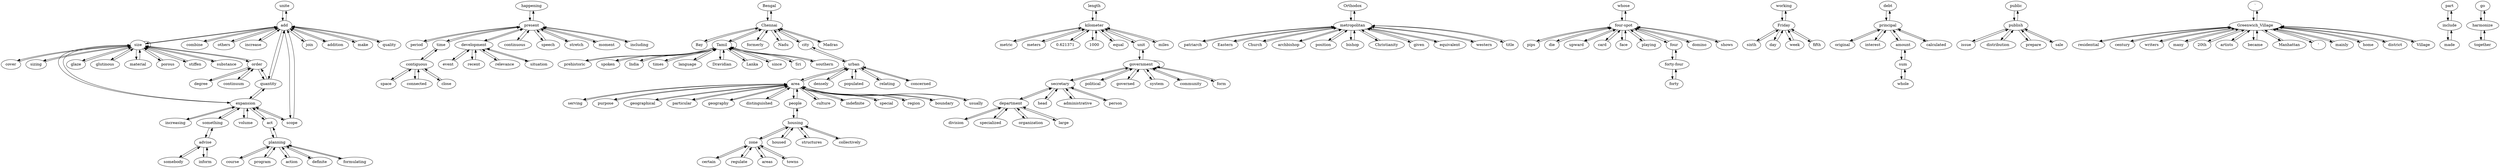 digraph  {
unite;
add;
happening;
present;
substance;
size;
Bengal;
Chennai;
serving;
area;
Bay;
period;
combine;
length;
kilometer;
Orthodox;
metropolitan;
whose;
"four-spot";
time;
contiguous;
development;
continuum;
order;
event;
definite;
planning;
patriarch;
prehistoric;
Tamil;
working;
Friday;
cover;
pips;
others;
debt;
principal;
metric;
spoken;
meters;
"0.621371";
space;
sizing;
public;
publish;
increase;
certain;
zone;
issue;
India;
"`";
Greenwich_Village;
Eastern;
original;
residential;
times;
century;
department;
secretary;
purpose;
connected;
continuous;
writers;
quantity;
expansion;
Church;
archbishop;
sixth;
geographical;
interest;
division;
die;
upward;
head;
day;
regulate;
card;
political;
government;
many;
specialized;
particular;
degree;
governed;
organization;
speech;
part;
include;
made;
areas;
week;
formerly;
1000;
administrative;
"20th";
act;
distribution;
language;
equal;
artists;
increasing;
prepare;
position;
became;
geography;
distinguished;
amount;
sum;
Dravidian;
something;
advise;
face;
people;
housing;
stretch;
glaze;
scope;
formulating;
moment;
glutinous;
system;
densely;
urban;
Nadu;
playing;
culture;
housed;
populated;
recent;
Lanka;
relating;
indefinite;
person;
go;
harmonize;
four;
"forty-four";
structures;
forty;
together;
bishop;
concerned;
sale;
volume;
since;
Christianity;
course;
join;
including;
relevance;
collectively;
Manhattan;
"'";
program;
material;
city;
given;
unit;
domino;
equivalent;
towns;
close;
western;
mainly;
Madras;
special;
region;
somebody;
porous;
home;
boundary;
stiffen;
inform;
community;
addition;
large;
situation;
shows;
miles;
Sri;
make;
district;
whole;
form;
southern;
calculated;
Village;
quality;
title;
usually;
action;
fifth;
unite -> add;
add -> unite;
add -> combine;
add -> others;
add -> increase;
add -> quantity;
add -> scope;
add -> join;
add -> addition;
add -> make;
add -> size;
add -> quality;
happening -> present;
present -> happening;
present -> period;
present -> time;
present -> development;
present -> continuous;
present -> speech;
present -> stretch;
present -> moment;
present -> including;
substance -> size;
size -> substance;
size -> cover;
size -> sizing;
size -> glaze;
size -> glutinous;
size -> material;
size -> porous;
size -> stiffen;
size -> order;
size -> expansion;
size -> size;
size -> add;
Bengal -> Chennai;
Chennai -> Bengal;
Chennai -> Bay;
Chennai -> formerly;
Chennai -> Nadu;
Chennai -> city;
Chennai -> Madras;
Chennai -> Tamil;
serving -> area;
area -> serving;
area -> purpose;
area -> geographical;
area -> particular;
area -> geography;
area -> distinguished;
area -> people;
area -> culture;
area -> indefinite;
area -> urban;
area -> special;
area -> region;
area -> boundary;
area -> usually;
Bay -> Chennai;
period -> present;
combine -> add;
length -> kilometer;
kilometer -> length;
kilometer -> metric;
kilometer -> meters;
kilometer -> "0.621371";
kilometer -> 1000;
kilometer -> equal;
kilometer -> unit;
kilometer -> miles;
Orthodox -> metropolitan;
metropolitan -> Orthodox;
metropolitan -> patriarch;
metropolitan -> Eastern;
metropolitan -> Church;
metropolitan -> archbishop;
metropolitan -> position;
metropolitan -> bishop;
metropolitan -> Christianity;
metropolitan -> given;
metropolitan -> equivalent;
metropolitan -> western;
metropolitan -> title;
whose -> "four-spot";
"four-spot" -> whose;
"four-spot" -> pips;
"four-spot" -> die;
"four-spot" -> upward;
"four-spot" -> card;
"four-spot" -> face;
"four-spot" -> playing;
"four-spot" -> four;
"four-spot" -> domino;
"four-spot" -> shows;
time -> present;
time -> contiguous;
contiguous -> time;
contiguous -> space;
contiguous -> connected;
contiguous -> close;
development -> present;
development -> event;
development -> recent;
development -> relevance;
development -> situation;
continuum -> order;
order -> continuum;
order -> quantity;
order -> degree;
order -> size;
event -> development;
definite -> planning;
planning -> definite;
planning -> act;
planning -> formulating;
planning -> course;
planning -> program;
planning -> action;
patriarch -> metropolitan;
prehistoric -> Tamil;
Tamil -> prehistoric;
Tamil -> spoken;
Tamil -> India;
Tamil -> times;
Tamil -> language;
Tamil -> Dravidian;
Tamil -> Lanka;
Tamil -> since;
Tamil -> Sri;
Tamil -> southern;
Tamil -> Tamil;
Tamil -> Chennai;
working -> Friday;
Friday -> working;
Friday -> sixth;
Friday -> day;
Friday -> week;
Friday -> fifth;
cover -> size;
pips -> "four-spot";
others -> add;
debt -> principal;
principal -> debt;
principal -> original;
principal -> interest;
principal -> amount;
principal -> calculated;
metric -> kilometer;
spoken -> Tamil;
meters -> kilometer;
"0.621371" -> kilometer;
space -> contiguous;
sizing -> size;
public -> publish;
publish -> public;
publish -> issue;
publish -> distribution;
publish -> prepare;
publish -> sale;
increase -> add;
certain -> zone;
zone -> certain;
zone -> regulate;
zone -> areas;
zone -> housing;
zone -> towns;
issue -> publish;
India -> Tamil;
"`" -> Greenwich_Village;
Greenwich_Village -> "`";
Greenwich_Village -> residential;
Greenwich_Village -> century;
Greenwich_Village -> writers;
Greenwich_Village -> many;
Greenwich_Village -> "20th";
Greenwich_Village -> artists;
Greenwich_Village -> became;
Greenwich_Village -> Manhattan;
Greenwich_Village -> "'";
Greenwich_Village -> mainly;
Greenwich_Village -> home;
Greenwich_Village -> district;
Greenwich_Village -> Village;
Eastern -> metropolitan;
original -> principal;
residential -> Greenwich_Village;
times -> Tamil;
century -> Greenwich_Village;
department -> secretary;
department -> division;
department -> specialized;
department -> organization;
department -> large;
secretary -> department;
secretary -> head;
secretary -> administrative;
secretary -> government;
secretary -> person;
purpose -> area;
connected -> contiguous;
continuous -> present;
writers -> Greenwich_Village;
quantity -> order;
quantity -> expansion;
quantity -> add;
expansion -> quantity;
expansion -> act;
expansion -> increasing;
expansion -> something;
expansion -> scope;
expansion -> volume;
expansion -> size;
Church -> metropolitan;
archbishop -> metropolitan;
sixth -> Friday;
geographical -> area;
interest -> principal;
division -> department;
die -> "four-spot";
upward -> "four-spot";
head -> secretary;
day -> Friday;
regulate -> zone;
card -> "four-spot";
political -> government;
government -> political;
government -> governed;
government -> system;
government -> government;
government -> secretary;
government -> unit;
government -> community;
government -> form;
many -> Greenwich_Village;
specialized -> department;
particular -> area;
degree -> order;
governed -> government;
organization -> department;
speech -> present;
part -> include;
include -> part;
include -> made;
made -> include;
areas -> zone;
week -> Friday;
formerly -> Chennai;
1000 -> kilometer;
administrative -> secretary;
"20th" -> Greenwich_Village;
act -> expansion;
act -> planning;
distribution -> publish;
language -> Tamil;
equal -> kilometer;
artists -> Greenwich_Village;
increasing -> expansion;
prepare -> publish;
position -> metropolitan;
became -> Greenwich_Village;
geography -> area;
distinguished -> area;
amount -> principal;
amount -> sum;
sum -> amount;
sum -> whole;
Dravidian -> Tamil;
something -> advise;
something -> expansion;
advise -> something;
advise -> somebody;
advise -> inform;
face -> "four-spot";
people -> area;
people -> housing;
housing -> people;
housing -> zone;
housing -> housed;
housing -> structures;
housing -> collectively;
stretch -> present;
glaze -> size;
scope -> expansion;
scope -> add;
formulating -> planning;
moment -> present;
glutinous -> size;
system -> government;
densely -> urban;
urban -> densely;
urban -> populated;
urban -> relating;
urban -> area;
urban -> concerned;
urban -> city;
Nadu -> Chennai;
playing -> "four-spot";
culture -> area;
housed -> housing;
populated -> urban;
recent -> development;
Lanka -> Tamil;
relating -> urban;
indefinite -> area;
person -> secretary;
go -> harmonize;
harmonize -> go;
harmonize -> together;
four -> "four-spot";
four -> "forty-four";
"forty-four" -> four;
"forty-four" -> forty;
structures -> housing;
forty -> "forty-four";
together -> harmonize;
bishop -> metropolitan;
concerned -> urban;
sale -> publish;
volume -> expansion;
since -> Tamil;
Christianity -> metropolitan;
course -> planning;
join -> add;
including -> present;
relevance -> development;
collectively -> housing;
Manhattan -> Greenwich_Village;
"'" -> Greenwich_Village;
program -> planning;
material -> size;
city -> Chennai;
city -> urban;
given -> metropolitan;
unit -> government;
unit -> kilometer;
domino -> "four-spot";
equivalent -> metropolitan;
towns -> zone;
close -> contiguous;
western -> metropolitan;
mainly -> Greenwich_Village;
Madras -> Chennai;
special -> area;
region -> area;
somebody -> advise;
porous -> size;
home -> Greenwich_Village;
boundary -> area;
stiffen -> size;
inform -> advise;
community -> government;
addition -> add;
large -> department;
situation -> development;
shows -> "four-spot";
miles -> kilometer;
Sri -> Tamil;
make -> add;
district -> Greenwich_Village;
whole -> sum;
form -> government;
southern -> Tamil;
calculated -> principal;
Village -> Greenwich_Village;
quality -> add;
title -> metropolitan;
usually -> area;
action -> planning;
fifth -> Friday;
}
